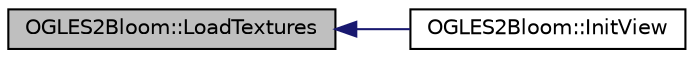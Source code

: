 digraph "OGLES2Bloom::LoadTextures"
{
  edge [fontname="Helvetica",fontsize="10",labelfontname="Helvetica",labelfontsize="10"];
  node [fontname="Helvetica",fontsize="10",shape=record];
  rankdir="LR";
  Node1 [label="OGLES2Bloom::LoadTextures",height=0.2,width=0.4,color="black", fillcolor="grey75", style="filled", fontcolor="black"];
  Node1 -> Node2 [dir="back",color="midnightblue",fontsize="10",style="solid",fontname="Helvetica"];
  Node2 [label="OGLES2Bloom::InitView",height=0.2,width=0.4,color="black", fillcolor="white", style="filled",URL="$class_o_g_l_e_s2_bloom.html#a9f69f52e27a8913028fc9274da4ebfc2"];
}
